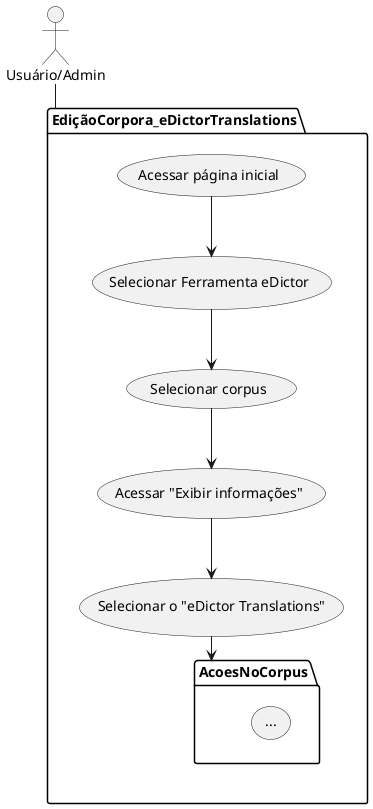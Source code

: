 @startuml "Caso de uso 6.01 - Edição dos corpora"

actor "Usuário/Admin" as User 
User -- EdiçãoCorpora_eDictorTranslations
package EdiçãoCorpora_eDictorTranslations  {
         (Acessar página inicial)-->(Selecionar Ferramenta eDictor)
         (Selecionar Ferramenta eDictor)-->(Selecionar corpus)
         (Selecionar corpus)-->(Acessar "Exibir informações")
         (Acessar "Exibir informações")-->(Selecionar o "eDictor Translations")
         
         package AcoesNoCorpus as Acoes{
            
         (...)

        
}
(Selecionar o "eDictor Translations")-->Acoes
 

@enduml



